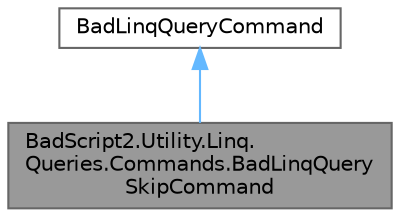 digraph "BadScript2.Utility.Linq.Queries.Commands.BadLinqQuerySkipCommand"
{
 // LATEX_PDF_SIZE
  bgcolor="transparent";
  edge [fontname=Helvetica,fontsize=10,labelfontname=Helvetica,labelfontsize=10];
  node [fontname=Helvetica,fontsize=10,shape=box,height=0.2,width=0.4];
  Node1 [id="Node000001",label="BadScript2.Utility.Linq.\lQueries.Commands.BadLinqQuery\lSkipCommand",height=0.2,width=0.4,color="gray40", fillcolor="grey60", style="filled", fontcolor="black",tooltip=" "];
  Node2 -> Node1 [id="edge1_Node000001_Node000002",dir="back",color="steelblue1",style="solid",tooltip=" "];
  Node2 [id="Node000002",label="BadLinqQueryCommand",height=0.2,width=0.4,color="gray40", fillcolor="white", style="filled",URL="$class_bad_script2_1_1_utility_1_1_linq_1_1_queries_1_1_bad_linq_query_command.html",tooltip=" "];
}
